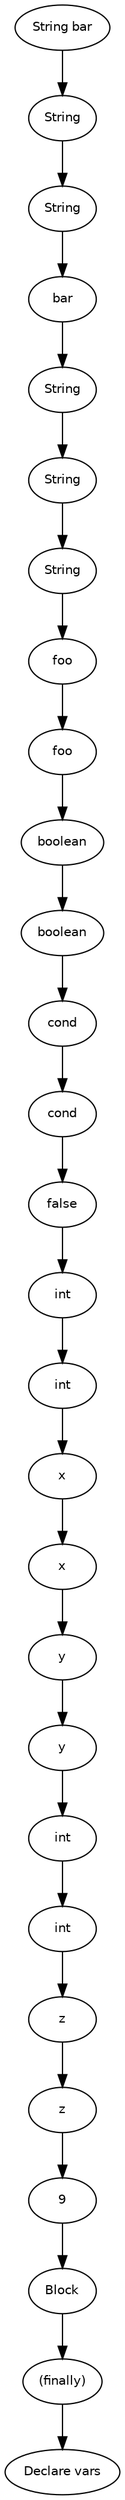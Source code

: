 digraph vars {
  19 [
    label = x,
    fontname = Helvetica,
    fontsize = 10
  ];
  18 [
    label = int,
    fontname = Helvetica,
    fontsize = 10
  ];
  17 [
    label = int,
    fontname = Helvetica,
    fontsize = 10
  ];
  16 [
    label = false,
    fontname = Helvetica,
    fontsize = 10
  ];
  15 [
    label = cond,
    fontname = Helvetica,
    fontsize = 10
  ];
  14 [
    label = cond,
    fontname = Helvetica,
    fontsize = 10
  ];
  13 [
    label = boolean,
    fontname = Helvetica,
    fontsize = 10
  ];
  12 [
    label = boolean,
    fontname = Helvetica,
    fontsize = 10
  ];
  11 [
    label = foo,
    fontname = Helvetica,
    fontsize = 10
  ];
  10 [
    label = foo,
    fontname = Helvetica,
    fontsize = 10
  ];
  9 [
    label = String,
    fontname = Helvetica,
    fontsize = 10
  ];
  8 [
    label = String,
    fontname = Helvetica,
    fontsize = 10
  ];
  28 [
    label = Block,
    fontname = Helvetica,
    fontsize = 10
  ];
  7 [
    label = String,
    fontname = Helvetica,
    fontsize = 10
  ];
  27 [
    label = 9,
    fontname = Helvetica,
    fontsize = 10
  ];
  6 [
    label = bar,
    fontname = Helvetica,
    fontsize = 10
  ];
  26 [
    label = z,
    fontname = Helvetica,
    fontsize = 10
  ];
  5 [
    label = String,
    fontname = Helvetica,
    fontsize = 10
  ];
  25 [
    label = z,
    fontname = Helvetica,
    fontsize = 10
  ];
  4 [
    label = String,
    fontname = Helvetica,
    fontsize = 10
  ];
  24 [
    label = int,
    fontname = Helvetica,
    fontsize = 10
  ];
  3 [
    label = "String bar",
    fontname = Helvetica,
    fontsize = 10
  ];
  2 [
    label = "(finally)",
    fontname = Helvetica,
    fontsize = 10
  ];
  23 [
    label = int,
    fontname = Helvetica,
    fontsize = 10
  ];
  22 [
    label = y,
    fontname = Helvetica,
    fontsize = 10
  ];
  0 [
    label = "Declare vars",
    fontname = Helvetica,
    fontsize = 10
  ];
  21 [
    label = y,
    fontname = Helvetica,
    fontsize = 10
  ];
  20 [
    label = x,
    fontname = Helvetica,
    fontsize = 10
  ];
  19 -> 20 [
    label = ""
  ];
  21 -> 22 [
    label = ""
  ];
  10 -> 11 [
    label = ""
  ];
  20 -> 21 [
    label = ""
  ];
  25 -> 26 [
    label = ""
  ];
  15 -> 16 [
    label = ""
  ];
  24 -> 25 [
    label = ""
  ];
  14 -> 15 [
    label = ""
  ];
  23 -> 24 [
    label = ""
  ];
  13 -> 14 [
    label = ""
  ];
  12 -> 13 [
    label = ""
  ];
  6 -> 7 [
    label = ""
  ];
  4 -> 6 [
    label = ""
  ];
  2 -> 0 [
    label = ""
  ];
  5 -> 4 [
    label = ""
  ];
  28 -> 2 [
    label = ""
  ];
  18 -> 19 [
    label = ""
  ];
  3 -> 5 [
    label = ""
  ];
  27 -> 28 [
    label = ""
  ];
  17 -> 18 [
    label = ""
  ];
  16 -> 17 [
    label = ""
  ];
  26 -> 27 [
    label = ""
  ];
  8 -> 10 [
    label = ""
  ];
  9 -> 8 [
    label = ""
  ];
  7 -> 9 [
    label = ""
  ];
  22 -> 23 [
    label = ""
  ];
  11 -> 12 [
    label = ""
  ];
}
